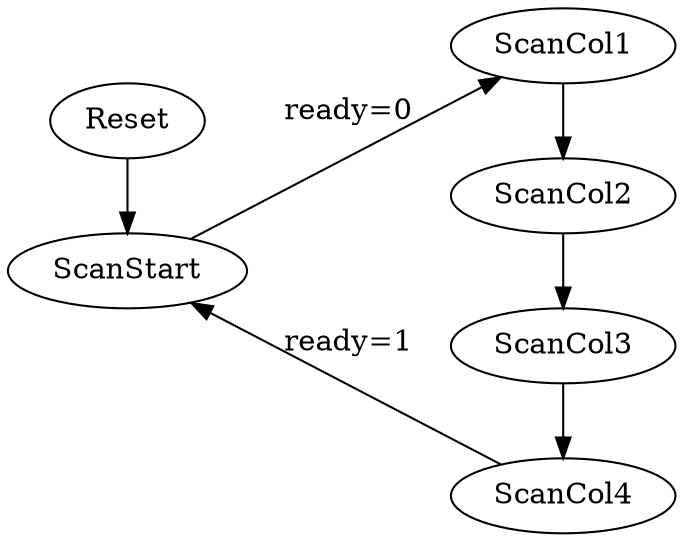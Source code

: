 digraph{
    #{ rank=max; Plotting, Evaluating};
    rankdir=LR
    { rank=min; Reset; ScanStart}
    { rank=max; ScanCol1; ScanCol2; ScanCol3, ScanCol4}
    
    Reset
    ScanStart
    ScanCol1
    ScanCol2
    ScanCol3
    ScanCol4
    
    Reset->ScanStart
    ScanStart->ScanCol1 [label="ready=0"]
    ScanCol1->ScanCol2
    ScanCol2->ScanCol3
    ScanCol3->ScanCol4
    ScanCol4->ScanStart [label="ready=1"]
}